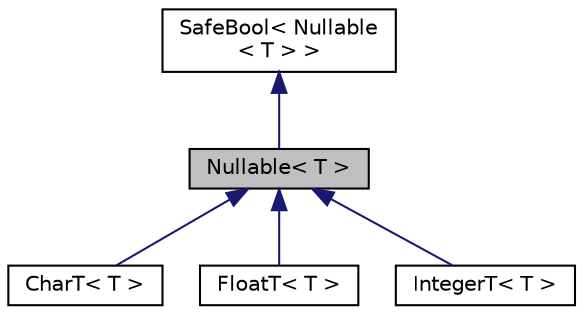 digraph "Nullable&lt; T &gt;"
{
  edge [fontname="Helvetica",fontsize="10",labelfontname="Helvetica",labelfontsize="10"];
  node [fontname="Helvetica",fontsize="10",shape=record];
  Node1 [label="Nullable\< T \>",height=0.2,width=0.4,color="black", fillcolor="grey75", style="filled", fontcolor="black"];
  Node2 -> Node1 [dir="back",color="midnightblue",fontsize="10",style="solid",fontname="Helvetica"];
  Node2 [label="SafeBool\< Nullable\l\< T \> \>",height=0.2,width=0.4,color="black", fillcolor="white", style="filled",URL="$classevo_1_1_safe_bool.html"];
  Node1 -> Node3 [dir="back",color="midnightblue",fontsize="10",style="solid",fontname="Helvetica"];
  Node3 [label="CharT\< T \>",height=0.2,width=0.4,color="black", fillcolor="white", style="filled",URL="$structevo_1_1_char_t.html",tooltip="Nullable primitive character base type. "];
  Node1 -> Node4 [dir="back",color="midnightblue",fontsize="10",style="solid",fontname="Helvetica"];
  Node4 [label="FloatT\< T \>",height=0.2,width=0.4,color="black", fillcolor="white", style="filled",URL="$structevo_1_1_float_t.html",tooltip="Nullable basic floating-point base type. "];
  Node1 -> Node5 [dir="back",color="midnightblue",fontsize="10",style="solid",fontname="Helvetica"];
  Node5 [label="IntegerT\< T \>",height=0.2,width=0.4,color="black", fillcolor="white", style="filled",URL="$structevo_1_1_integer_t.html",tooltip="Basic integer type. "];
}

